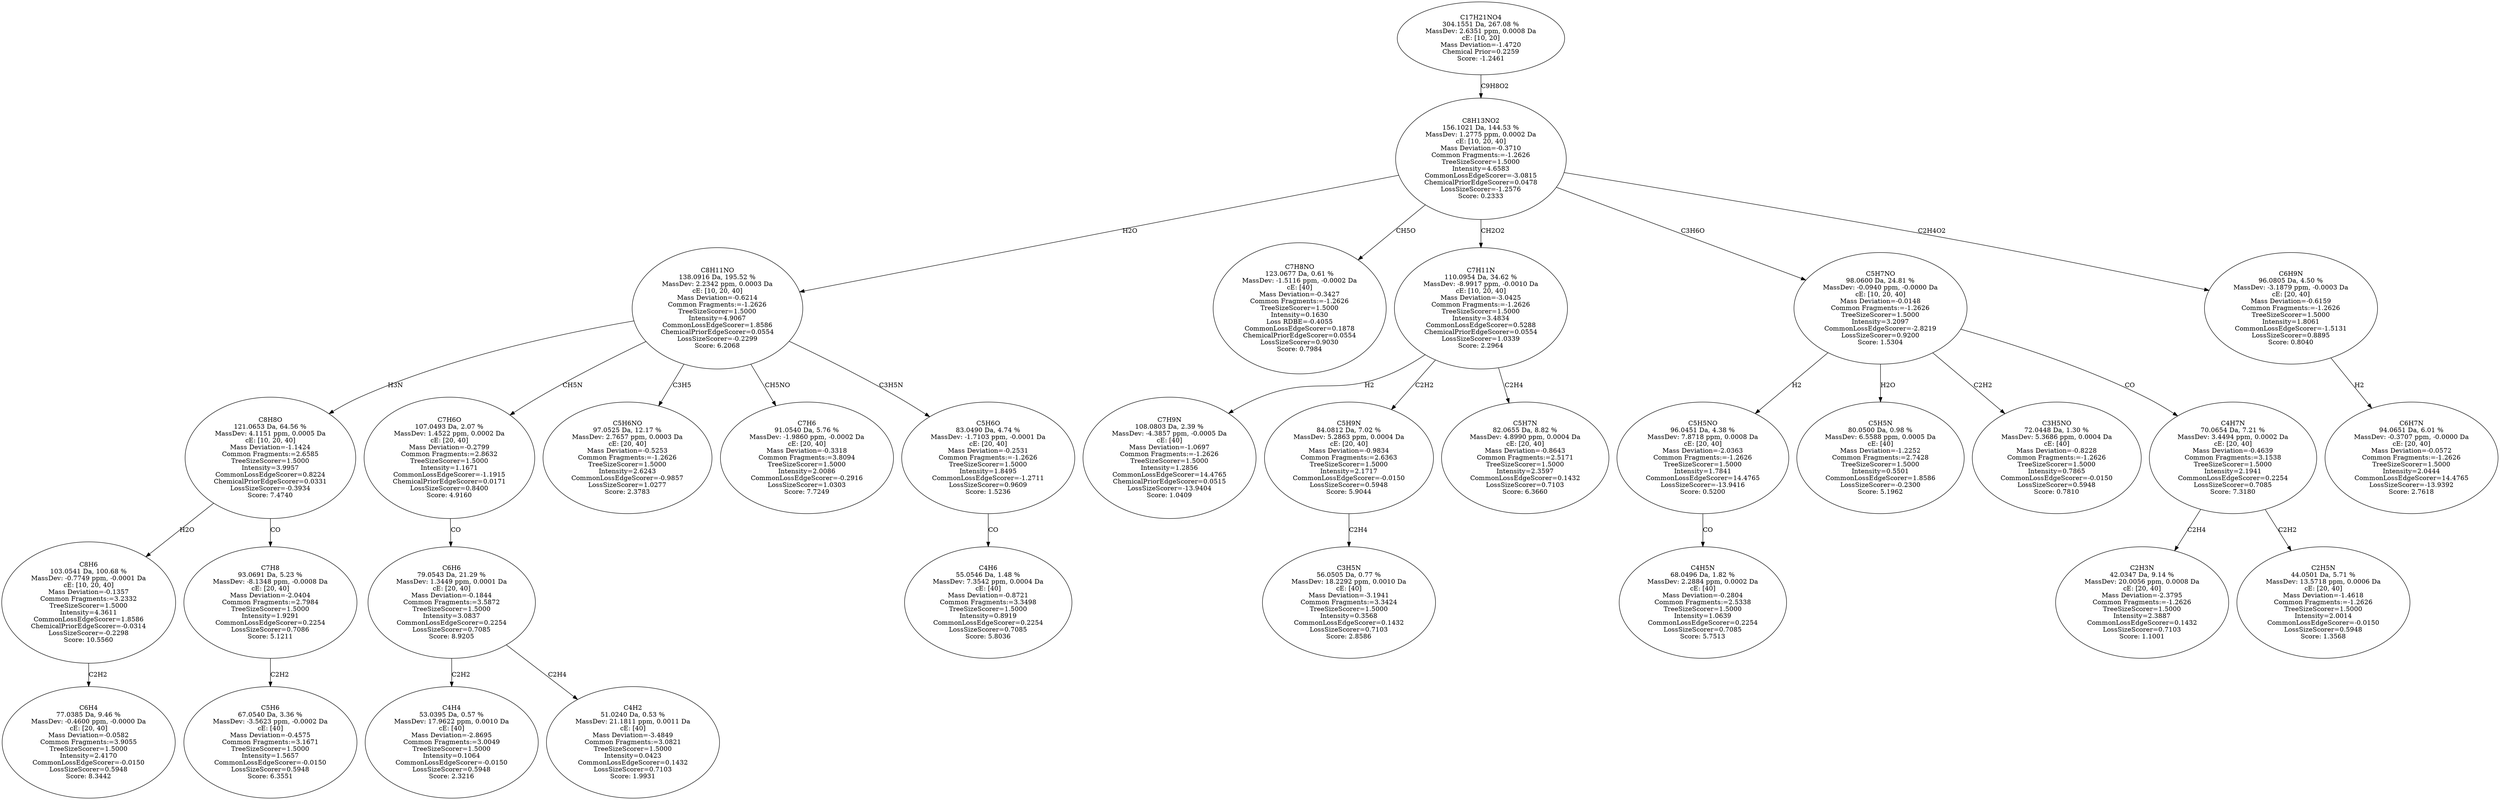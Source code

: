 strict digraph {
v1 [label="C6H4\n77.0385 Da, 9.46 %\nMassDev: -0.4600 ppm, -0.0000 Da\ncE: [20, 40]\nMass Deviation=-0.0582\nCommon Fragments:=3.9055\nTreeSizeScorer=1.5000\nIntensity=2.4170\nCommonLossEdgeScorer=-0.0150\nLossSizeScorer=0.5948\nScore: 8.3442"];
v2 [label="C8H6\n103.0541 Da, 100.68 %\nMassDev: -0.7749 ppm, -0.0001 Da\ncE: [10, 20, 40]\nMass Deviation=-0.1357\nCommon Fragments:=3.2332\nTreeSizeScorer=1.5000\nIntensity=4.3611\nCommonLossEdgeScorer=1.8586\nChemicalPriorEdgeScorer=-0.0314\nLossSizeScorer=-0.2298\nScore: 10.5560"];
v3 [label="C5H6\n67.0540 Da, 3.36 %\nMassDev: -3.5623 ppm, -0.0002 Da\ncE: [40]\nMass Deviation=-0.4575\nCommon Fragments:=3.1671\nTreeSizeScorer=1.5000\nIntensity=1.5657\nCommonLossEdgeScorer=-0.0150\nLossSizeScorer=0.5948\nScore: 6.3551"];
v4 [label="C7H8\n93.0691 Da, 5.23 %\nMassDev: -8.1348 ppm, -0.0008 Da\ncE: [20, 40]\nMass Deviation=-2.0404\nCommon Fragments:=2.7984\nTreeSizeScorer=1.5000\nIntensity=1.9291\nCommonLossEdgeScorer=0.2254\nLossSizeScorer=0.7086\nScore: 5.1211"];
v5 [label="C8H8O\n121.0653 Da, 64.56 %\nMassDev: 4.1151 ppm, 0.0005 Da\ncE: [10, 20, 40]\nMass Deviation=-1.1424\nCommon Fragments:=2.6585\nTreeSizeScorer=1.5000\nIntensity=3.9957\nCommonLossEdgeScorer=0.8224\nChemicalPriorEdgeScorer=0.0331\nLossSizeScorer=-0.3934\nScore: 7.4740"];
v6 [label="C4H4\n53.0395 Da, 0.57 %\nMassDev: 17.9622 ppm, 0.0010 Da\ncE: [40]\nMass Deviation=-2.8695\nCommon Fragments:=3.0049\nTreeSizeScorer=1.5000\nIntensity=0.1064\nCommonLossEdgeScorer=-0.0150\nLossSizeScorer=0.5948\nScore: 2.3216"];
v7 [label="C4H2\n51.0240 Da, 0.53 %\nMassDev: 21.1811 ppm, 0.0011 Da\ncE: [40]\nMass Deviation=-3.4849\nCommon Fragments:=3.0821\nTreeSizeScorer=1.5000\nIntensity=0.0423\nCommonLossEdgeScorer=0.1432\nLossSizeScorer=0.7103\nScore: 1.9931"];
v8 [label="C6H6\n79.0543 Da, 21.29 %\nMassDev: 1.3449 ppm, 0.0001 Da\ncE: [20, 40]\nMass Deviation=-0.1844\nCommon Fragments:=3.5872\nTreeSizeScorer=1.5000\nIntensity=3.0837\nCommonLossEdgeScorer=0.2254\nLossSizeScorer=0.7085\nScore: 8.9205"];
v9 [label="C7H6O\n107.0493 Da, 2.07 %\nMassDev: 1.4522 ppm, 0.0002 Da\ncE: [20, 40]\nMass Deviation=-0.2799\nCommon Fragments:=2.8632\nTreeSizeScorer=1.5000\nIntensity=1.1671\nCommonLossEdgeScorer=-1.1915\nChemicalPriorEdgeScorer=0.0171\nLossSizeScorer=0.8400\nScore: 4.9160"];
v10 [label="C5H6NO\n97.0525 Da, 12.17 %\nMassDev: 2.7657 ppm, 0.0003 Da\ncE: [20, 40]\nMass Deviation=-0.5253\nCommon Fragments:=-1.2626\nTreeSizeScorer=1.5000\nIntensity=2.6243\nCommonLossEdgeScorer=-0.9857\nLossSizeScorer=1.0277\nScore: 2.3783"];
v11 [label="C7H6\n91.0540 Da, 5.76 %\nMassDev: -1.9860 ppm, -0.0002 Da\ncE: [20, 40]\nMass Deviation=-0.3318\nCommon Fragments:=3.8094\nTreeSizeScorer=1.5000\nIntensity=2.0086\nCommonLossEdgeScorer=-0.2916\nLossSizeScorer=1.0303\nScore: 7.7249"];
v12 [label="C4H6\n55.0546 Da, 1.48 %\nMassDev: 7.3542 ppm, 0.0004 Da\ncE: [40]\nMass Deviation=-0.8721\nCommon Fragments:=3.3498\nTreeSizeScorer=1.5000\nIntensity=0.8919\nCommonLossEdgeScorer=0.2254\nLossSizeScorer=0.7085\nScore: 5.8036"];
v13 [label="C5H6O\n83.0490 Da, 4.74 %\nMassDev: -1.7103 ppm, -0.0001 Da\ncE: [20, 40]\nMass Deviation=-0.2531\nCommon Fragments:=-1.2626\nTreeSizeScorer=1.5000\nIntensity=1.8495\nCommonLossEdgeScorer=-1.2711\nLossSizeScorer=0.9609\nScore: 1.5236"];
v14 [label="C8H11NO\n138.0916 Da, 195.52 %\nMassDev: 2.2342 ppm, 0.0003 Da\ncE: [10, 20, 40]\nMass Deviation=-0.6214\nCommon Fragments:=-1.2626\nTreeSizeScorer=1.5000\nIntensity=4.9067\nCommonLossEdgeScorer=1.8586\nChemicalPriorEdgeScorer=0.0554\nLossSizeScorer=-0.2299\nScore: 6.2068"];
v15 [label="C7H8NO\n123.0677 Da, 0.61 %\nMassDev: -1.5116 ppm, -0.0002 Da\ncE: [40]\nMass Deviation=-0.3427\nCommon Fragments:=-1.2626\nTreeSizeScorer=1.5000\nIntensity=0.1630\nLoss RDBE=-0.4055\nCommonLossEdgeScorer=0.1878\nChemicalPriorEdgeScorer=0.0554\nLossSizeScorer=0.9030\nScore: 0.7984"];
v16 [label="C7H9N\n108.0803 Da, 2.39 %\nMassDev: -4.3857 ppm, -0.0005 Da\ncE: [40]\nMass Deviation=-1.0697\nCommon Fragments:=-1.2626\nTreeSizeScorer=1.5000\nIntensity=1.2856\nCommonLossEdgeScorer=14.4765\nChemicalPriorEdgeScorer=0.0515\nLossSizeScorer=-13.9404\nScore: 1.0409"];
v17 [label="C3H5N\n56.0505 Da, 0.77 %\nMassDev: 18.2292 ppm, 0.0010 Da\ncE: [40]\nMass Deviation=-3.1941\nCommon Fragments:=3.3424\nTreeSizeScorer=1.5000\nIntensity=0.3568\nCommonLossEdgeScorer=0.1432\nLossSizeScorer=0.7103\nScore: 2.8586"];
v18 [label="C5H9N\n84.0812 Da, 7.02 %\nMassDev: 5.2863 ppm, 0.0004 Da\ncE: [20, 40]\nMass Deviation=-0.9834\nCommon Fragments:=2.6363\nTreeSizeScorer=1.5000\nIntensity=2.1717\nCommonLossEdgeScorer=-0.0150\nLossSizeScorer=0.5948\nScore: 5.9044"];
v19 [label="C5H7N\n82.0655 Da, 8.82 %\nMassDev: 4.8990 ppm, 0.0004 Da\ncE: [20, 40]\nMass Deviation=-0.8643\nCommon Fragments:=2.5171\nTreeSizeScorer=1.5000\nIntensity=2.3597\nCommonLossEdgeScorer=0.1432\nLossSizeScorer=0.7103\nScore: 6.3660"];
v20 [label="C7H11N\n110.0954 Da, 34.62 %\nMassDev: -8.9917 ppm, -0.0010 Da\ncE: [10, 20, 40]\nMass Deviation=-3.0425\nCommon Fragments:=-1.2626\nTreeSizeScorer=1.5000\nIntensity=3.4834\nCommonLossEdgeScorer=0.5288\nChemicalPriorEdgeScorer=0.0554\nLossSizeScorer=1.0339\nScore: 2.2964"];
v21 [label="C4H5N\n68.0496 Da, 1.82 %\nMassDev: 2.2884 ppm, 0.0002 Da\ncE: [40]\nMass Deviation=-0.2804\nCommon Fragments:=2.5338\nTreeSizeScorer=1.5000\nIntensity=1.0639\nCommonLossEdgeScorer=0.2254\nLossSizeScorer=0.7085\nScore: 5.7513"];
v22 [label="C5H5NO\n96.0451 Da, 4.38 %\nMassDev: 7.8718 ppm, 0.0008 Da\ncE: [20, 40]\nMass Deviation=-2.0363\nCommon Fragments:=-1.2626\nTreeSizeScorer=1.5000\nIntensity=1.7841\nCommonLossEdgeScorer=14.4765\nLossSizeScorer=-13.9416\nScore: 0.5200"];
v23 [label="C5H5N\n80.0500 Da, 0.98 %\nMassDev: 6.5588 ppm, 0.0005 Da\ncE: [40]\nMass Deviation=-1.2252\nCommon Fragments:=2.7428\nTreeSizeScorer=1.5000\nIntensity=0.5501\nCommonLossEdgeScorer=1.8586\nLossSizeScorer=-0.2300\nScore: 5.1962"];
v24 [label="C3H5NO\n72.0448 Da, 1.30 %\nMassDev: 5.3686 ppm, 0.0004 Da\ncE: [40]\nMass Deviation=-0.8228\nCommon Fragments:=-1.2626\nTreeSizeScorer=1.5000\nIntensity=0.7865\nCommonLossEdgeScorer=-0.0150\nLossSizeScorer=0.5948\nScore: 0.7810"];
v25 [label="C2H3N\n42.0347 Da, 9.14 %\nMassDev: 20.0056 ppm, 0.0008 Da\ncE: [20, 40]\nMass Deviation=-2.3795\nCommon Fragments:=-1.2626\nTreeSizeScorer=1.5000\nIntensity=2.3887\nCommonLossEdgeScorer=0.1432\nLossSizeScorer=0.7103\nScore: 1.1001"];
v26 [label="C2H5N\n44.0501 Da, 5.71 %\nMassDev: 13.5718 ppm, 0.0006 Da\ncE: [20, 40]\nMass Deviation=-1.4618\nCommon Fragments:=-1.2626\nTreeSizeScorer=1.5000\nIntensity=2.0014\nCommonLossEdgeScorer=-0.0150\nLossSizeScorer=0.5948\nScore: 1.3568"];
v27 [label="C4H7N\n70.0654 Da, 7.21 %\nMassDev: 3.4494 ppm, 0.0002 Da\ncE: [20, 40]\nMass Deviation=-0.4639\nCommon Fragments:=3.1538\nTreeSizeScorer=1.5000\nIntensity=2.1941\nCommonLossEdgeScorer=0.2254\nLossSizeScorer=0.7085\nScore: 7.3180"];
v28 [label="C5H7NO\n98.0600 Da, 24.81 %\nMassDev: -0.0940 ppm, -0.0000 Da\ncE: [10, 20, 40]\nMass Deviation=-0.0148\nCommon Fragments:=-1.2626\nTreeSizeScorer=1.5000\nIntensity=3.2097\nCommonLossEdgeScorer=-2.8219\nLossSizeScorer=0.9200\nScore: 1.5304"];
v29 [label="C6H7N\n94.0651 Da, 6.01 %\nMassDev: -0.3707 ppm, -0.0000 Da\ncE: [20, 40]\nMass Deviation=-0.0572\nCommon Fragments:=-1.2626\nTreeSizeScorer=1.5000\nIntensity=2.0444\nCommonLossEdgeScorer=14.4765\nLossSizeScorer=-13.9392\nScore: 2.7618"];
v30 [label="C6H9N\n96.0805 Da, 4.50 %\nMassDev: -3.1879 ppm, -0.0003 Da\ncE: [20, 40]\nMass Deviation=-0.6159\nCommon Fragments:=-1.2626\nTreeSizeScorer=1.5000\nIntensity=1.8061\nCommonLossEdgeScorer=-1.5131\nLossSizeScorer=0.8895\nScore: 0.8040"];
v31 [label="C8H13NO2\n156.1021 Da, 144.53 %\nMassDev: 1.2775 ppm, 0.0002 Da\ncE: [10, 20, 40]\nMass Deviation=-0.3710\nCommon Fragments:=-1.2626\nTreeSizeScorer=1.5000\nIntensity=4.6583\nCommonLossEdgeScorer=-3.0815\nChemicalPriorEdgeScorer=0.0478\nLossSizeScorer=-1.2576\nScore: 0.2333"];
v32 [label="C17H21NO4\n304.1551 Da, 267.08 %\nMassDev: 2.6351 ppm, 0.0008 Da\ncE: [10, 20]\nMass Deviation=-1.4720\nChemical Prior=0.2259\nScore: -1.2461"];
v2 -> v1 [label="C2H2"];
v5 -> v2 [label="H2O"];
v4 -> v3 [label="C2H2"];
v5 -> v4 [label="CO"];
v14 -> v5 [label="H3N"];
v8 -> v6 [label="C2H2"];
v8 -> v7 [label="C2H4"];
v9 -> v8 [label="CO"];
v14 -> v9 [label="CH5N"];
v14 -> v10 [label="C3H5"];
v14 -> v11 [label="CH5NO"];
v13 -> v12 [label="CO"];
v14 -> v13 [label="C3H5N"];
v31 -> v14 [label="H2O"];
v31 -> v15 [label="CH5O"];
v20 -> v16 [label="H2"];
v18 -> v17 [label="C2H4"];
v20 -> v18 [label="C2H2"];
v20 -> v19 [label="C2H4"];
v31 -> v20 [label="CH2O2"];
v22 -> v21 [label="CO"];
v28 -> v22 [label="H2"];
v28 -> v23 [label="H2O"];
v28 -> v24 [label="C2H2"];
v27 -> v25 [label="C2H4"];
v27 -> v26 [label="C2H2"];
v28 -> v27 [label="CO"];
v31 -> v28 [label="C3H6O"];
v30 -> v29 [label="H2"];
v31 -> v30 [label="C2H4O2"];
v32 -> v31 [label="C9H8O2"];
}